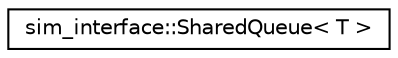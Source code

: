 digraph "Graphical Class Hierarchy"
{
 // LATEX_PDF_SIZE
  edge [fontname="Helvetica",fontsize="10",labelfontname="Helvetica",labelfontsize="10"];
  node [fontname="Helvetica",fontsize="10",shape=record];
  rankdir="LR";
  Node0 [label="sim_interface::SharedQueue\< T \>",height=0.2,width=0.4,color="black", fillcolor="white", style="filled",URL="$classsim__interface_1_1SharedQueue.html",tooltip=" "];
}
